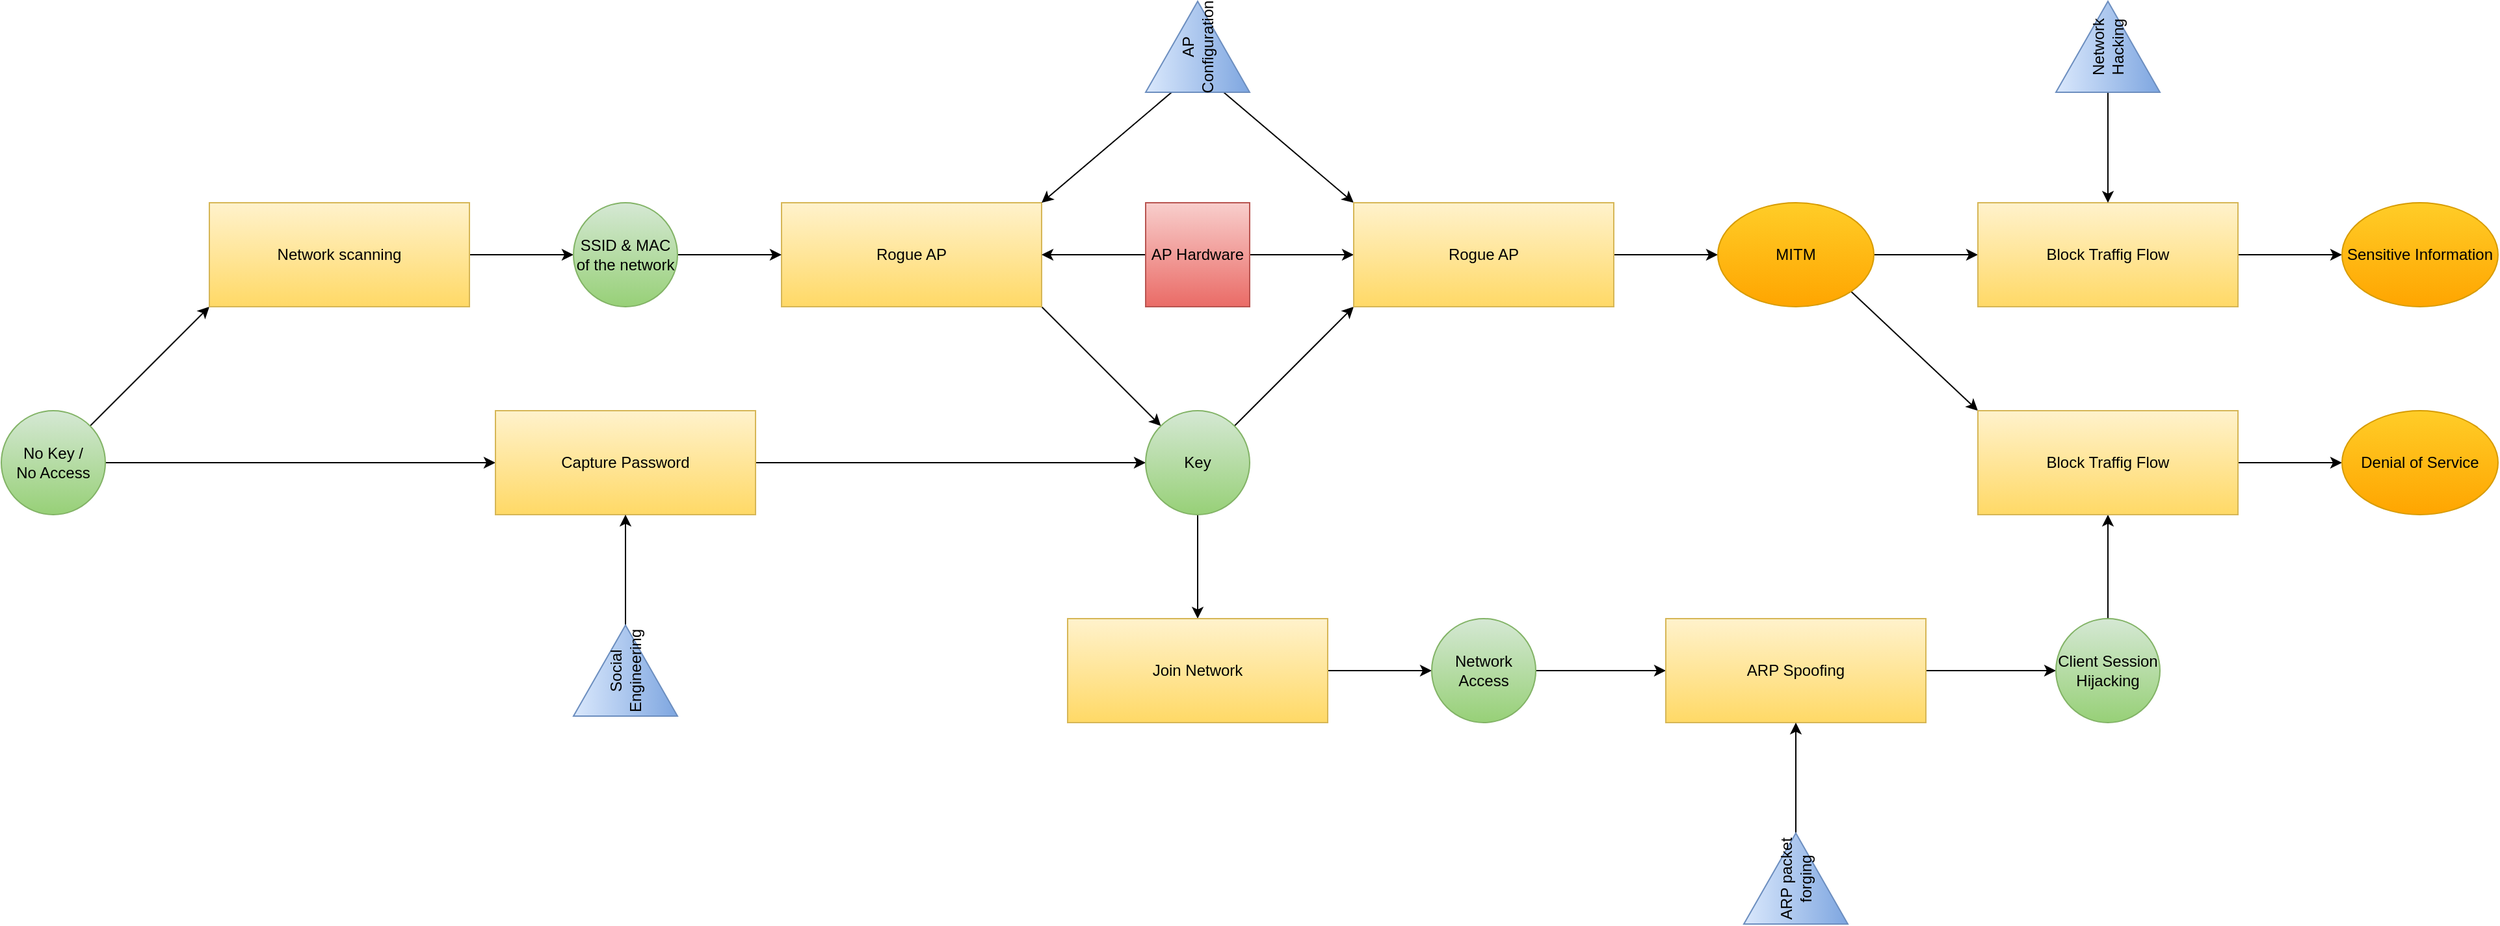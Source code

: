 <mxfile version="21.2.9" type="github">
  <diagram id="C5RBs43oDa-KdzZeNtuy" name="Page-1">
    <mxGraphModel dx="2206" dy="1148" grid="1" gridSize="10" guides="1" tooltips="1" connect="1" arrows="1" fold="1" page="1" pageScale="1" pageWidth="827" pageHeight="1169" math="0" shadow="0">
      <root>
        <mxCell id="WIyWlLk6GJQsqaUBKTNV-0" />
        <mxCell id="WIyWlLk6GJQsqaUBKTNV-1" parent="WIyWlLk6GJQsqaUBKTNV-0" />
        <mxCell id="KUDEbW20RewFM2p-X1EY-7" style="edgeStyle=orthogonalEdgeStyle;rounded=0;orthogonalLoop=1;jettySize=auto;html=1;" edge="1" parent="WIyWlLk6GJQsqaUBKTNV-1" source="KUDEbW20RewFM2p-X1EY-0" target="KUDEbW20RewFM2p-X1EY-2">
          <mxGeometry relative="1" as="geometry" />
        </mxCell>
        <mxCell id="KUDEbW20RewFM2p-X1EY-10" style="rounded=0;orthogonalLoop=1;jettySize=auto;html=1;exitX=1;exitY=0;exitDx=0;exitDy=0;entryX=0;entryY=1;entryDx=0;entryDy=0;" edge="1" parent="WIyWlLk6GJQsqaUBKTNV-1" source="KUDEbW20RewFM2p-X1EY-0" target="KUDEbW20RewFM2p-X1EY-1">
          <mxGeometry relative="1" as="geometry" />
        </mxCell>
        <mxCell id="KUDEbW20RewFM2p-X1EY-0" value="&lt;div&gt;No Key /&lt;br&gt;&lt;/div&gt;&lt;div&gt;No Access&lt;/div&gt;" style="ellipse;whiteSpace=wrap;html=1;aspect=fixed;fillColor=#d5e8d4;strokeColor=#82b366;gradientColor=#97d077;" vertex="1" parent="WIyWlLk6GJQsqaUBKTNV-1">
          <mxGeometry x="40" y="320" width="80" height="80" as="geometry" />
        </mxCell>
        <mxCell id="KUDEbW20RewFM2p-X1EY-11" style="edgeStyle=orthogonalEdgeStyle;rounded=0;orthogonalLoop=1;jettySize=auto;html=1;exitX=1;exitY=0.5;exitDx=0;exitDy=0;" edge="1" parent="WIyWlLk6GJQsqaUBKTNV-1" source="KUDEbW20RewFM2p-X1EY-1" target="KUDEbW20RewFM2p-X1EY-4">
          <mxGeometry relative="1" as="geometry" />
        </mxCell>
        <mxCell id="KUDEbW20RewFM2p-X1EY-1" value="Network scanning" style="rounded=0;whiteSpace=wrap;html=1;fillColor=#fff2cc;strokeColor=#d6b656;gradientColor=#ffd966;" vertex="1" parent="WIyWlLk6GJQsqaUBKTNV-1">
          <mxGeometry x="200" y="160" width="200" height="80" as="geometry" />
        </mxCell>
        <mxCell id="KUDEbW20RewFM2p-X1EY-13" style="edgeStyle=orthogonalEdgeStyle;rounded=0;orthogonalLoop=1;jettySize=auto;html=1;exitX=1;exitY=0.5;exitDx=0;exitDy=0;entryX=0;entryY=0.5;entryDx=0;entryDy=0;" edge="1" parent="WIyWlLk6GJQsqaUBKTNV-1" source="KUDEbW20RewFM2p-X1EY-2" target="KUDEbW20RewFM2p-X1EY-5">
          <mxGeometry relative="1" as="geometry" />
        </mxCell>
        <mxCell id="KUDEbW20RewFM2p-X1EY-2" value="Capture Password" style="rounded=0;whiteSpace=wrap;html=1;fillColor=#fff2cc;strokeColor=#d6b656;gradientColor=#ffd966;" vertex="1" parent="WIyWlLk6GJQsqaUBKTNV-1">
          <mxGeometry x="420" y="320" width="200" height="80" as="geometry" />
        </mxCell>
        <mxCell id="KUDEbW20RewFM2p-X1EY-14" style="rounded=0;orthogonalLoop=1;jettySize=auto;html=1;exitX=1;exitY=1;exitDx=0;exitDy=0;entryX=0;entryY=0;entryDx=0;entryDy=0;" edge="1" parent="WIyWlLk6GJQsqaUBKTNV-1" source="KUDEbW20RewFM2p-X1EY-3" target="KUDEbW20RewFM2p-X1EY-5">
          <mxGeometry relative="1" as="geometry" />
        </mxCell>
        <mxCell id="KUDEbW20RewFM2p-X1EY-3" value="Rogue AP" style="rounded=0;whiteSpace=wrap;html=1;fillColor=#fff2cc;strokeColor=#d6b656;gradientColor=#ffd966;" vertex="1" parent="WIyWlLk6GJQsqaUBKTNV-1">
          <mxGeometry x="640" y="160" width="200" height="80" as="geometry" />
        </mxCell>
        <mxCell id="KUDEbW20RewFM2p-X1EY-12" style="edgeStyle=orthogonalEdgeStyle;rounded=0;orthogonalLoop=1;jettySize=auto;html=1;exitX=1;exitY=0.5;exitDx=0;exitDy=0;entryX=0;entryY=0.5;entryDx=0;entryDy=0;" edge="1" parent="WIyWlLk6GJQsqaUBKTNV-1" source="KUDEbW20RewFM2p-X1EY-4" target="KUDEbW20RewFM2p-X1EY-3">
          <mxGeometry relative="1" as="geometry" />
        </mxCell>
        <mxCell id="KUDEbW20RewFM2p-X1EY-4" value="SSID &amp;amp; MAC of the network" style="ellipse;whiteSpace=wrap;html=1;aspect=fixed;fillColor=#d5e8d4;strokeColor=#82b366;gradientColor=#97d077;" vertex="1" parent="WIyWlLk6GJQsqaUBKTNV-1">
          <mxGeometry x="480" y="160" width="80" height="80" as="geometry" />
        </mxCell>
        <mxCell id="KUDEbW20RewFM2p-X1EY-27" style="rounded=0;orthogonalLoop=1;jettySize=auto;html=1;exitX=1;exitY=0;exitDx=0;exitDy=0;entryX=0;entryY=1;entryDx=0;entryDy=0;" edge="1" parent="WIyWlLk6GJQsqaUBKTNV-1" source="KUDEbW20RewFM2p-X1EY-5" target="KUDEbW20RewFM2p-X1EY-22">
          <mxGeometry relative="1" as="geometry" />
        </mxCell>
        <mxCell id="KUDEbW20RewFM2p-X1EY-29" value="" style="edgeStyle=orthogonalEdgeStyle;rounded=0;orthogonalLoop=1;jettySize=auto;html=1;" edge="1" parent="WIyWlLk6GJQsqaUBKTNV-1" source="KUDEbW20RewFM2p-X1EY-5" target="KUDEbW20RewFM2p-X1EY-28">
          <mxGeometry relative="1" as="geometry" />
        </mxCell>
        <mxCell id="KUDEbW20RewFM2p-X1EY-5" value="Key" style="ellipse;whiteSpace=wrap;html=1;aspect=fixed;fillColor=#d5e8d4;strokeColor=#82b366;gradientColor=#97d077;" vertex="1" parent="WIyWlLk6GJQsqaUBKTNV-1">
          <mxGeometry x="920" y="320" width="80" height="80" as="geometry" />
        </mxCell>
        <mxCell id="KUDEbW20RewFM2p-X1EY-16" style="edgeStyle=orthogonalEdgeStyle;rounded=0;orthogonalLoop=1;jettySize=auto;html=1;entryX=0.5;entryY=1;entryDx=0;entryDy=0;" edge="1" parent="WIyWlLk6GJQsqaUBKTNV-1" source="KUDEbW20RewFM2p-X1EY-15" target="KUDEbW20RewFM2p-X1EY-2">
          <mxGeometry relative="1" as="geometry" />
        </mxCell>
        <mxCell id="KUDEbW20RewFM2p-X1EY-15" value="Social Engineering" style="triangle;whiteSpace=wrap;html=1;rotation=-90;fillColor=#dae8fc;strokeColor=#6c8ebf;gradientColor=#7ea6e0;" vertex="1" parent="WIyWlLk6GJQsqaUBKTNV-1">
          <mxGeometry x="485" y="480" width="70" height="80" as="geometry" />
        </mxCell>
        <mxCell id="KUDEbW20RewFM2p-X1EY-21" style="edgeStyle=orthogonalEdgeStyle;rounded=0;orthogonalLoop=1;jettySize=auto;html=1;exitX=0;exitY=0.5;exitDx=0;exitDy=0;entryX=1;entryY=0.5;entryDx=0;entryDy=0;" edge="1" parent="WIyWlLk6GJQsqaUBKTNV-1" source="KUDEbW20RewFM2p-X1EY-17" target="KUDEbW20RewFM2p-X1EY-3">
          <mxGeometry relative="1" as="geometry" />
        </mxCell>
        <mxCell id="KUDEbW20RewFM2p-X1EY-23" style="edgeStyle=orthogonalEdgeStyle;rounded=0;orthogonalLoop=1;jettySize=auto;html=1;exitX=1;exitY=0.5;exitDx=0;exitDy=0;entryX=0;entryY=0.5;entryDx=0;entryDy=0;" edge="1" parent="WIyWlLk6GJQsqaUBKTNV-1" source="KUDEbW20RewFM2p-X1EY-17" target="KUDEbW20RewFM2p-X1EY-22">
          <mxGeometry relative="1" as="geometry" />
        </mxCell>
        <mxCell id="KUDEbW20RewFM2p-X1EY-17" value="AP Hardware" style="whiteSpace=wrap;html=1;aspect=fixed;fillColor=#f8cecc;strokeColor=#b85450;gradientColor=#ea6b66;" vertex="1" parent="WIyWlLk6GJQsqaUBKTNV-1">
          <mxGeometry x="920" y="160" width="80" height="80" as="geometry" />
        </mxCell>
        <mxCell id="KUDEbW20RewFM2p-X1EY-20" style="rounded=0;orthogonalLoop=1;jettySize=auto;html=1;exitX=0;exitY=0.25;exitDx=0;exitDy=0;entryX=1;entryY=0;entryDx=0;entryDy=0;" edge="1" parent="WIyWlLk6GJQsqaUBKTNV-1" source="KUDEbW20RewFM2p-X1EY-18" target="KUDEbW20RewFM2p-X1EY-3">
          <mxGeometry relative="1" as="geometry" />
        </mxCell>
        <mxCell id="KUDEbW20RewFM2p-X1EY-24" style="rounded=0;orthogonalLoop=1;jettySize=auto;html=1;exitX=0;exitY=0.75;exitDx=0;exitDy=0;entryX=0;entryY=0;entryDx=0;entryDy=0;" edge="1" parent="WIyWlLk6GJQsqaUBKTNV-1" source="KUDEbW20RewFM2p-X1EY-18" target="KUDEbW20RewFM2p-X1EY-22">
          <mxGeometry relative="1" as="geometry" />
        </mxCell>
        <mxCell id="KUDEbW20RewFM2p-X1EY-18" value="AP Configuration" style="triangle;whiteSpace=wrap;html=1;rotation=-90;fillColor=#dae8fc;strokeColor=#6c8ebf;gradientColor=#7ea6e0;" vertex="1" parent="WIyWlLk6GJQsqaUBKTNV-1">
          <mxGeometry x="925" width="70" height="80" as="geometry" />
        </mxCell>
        <mxCell id="KUDEbW20RewFM2p-X1EY-26" style="edgeStyle=orthogonalEdgeStyle;rounded=0;orthogonalLoop=1;jettySize=auto;html=1;exitX=1;exitY=0.5;exitDx=0;exitDy=0;entryX=0;entryY=0.5;entryDx=0;entryDy=0;" edge="1" parent="WIyWlLk6GJQsqaUBKTNV-1" source="KUDEbW20RewFM2p-X1EY-22" target="KUDEbW20RewFM2p-X1EY-25">
          <mxGeometry relative="1" as="geometry" />
        </mxCell>
        <mxCell id="KUDEbW20RewFM2p-X1EY-22" value="Rogue AP" style="rounded=0;whiteSpace=wrap;html=1;fillColor=#fff2cc;strokeColor=#d6b656;gradientColor=#ffd966;" vertex="1" parent="WIyWlLk6GJQsqaUBKTNV-1">
          <mxGeometry x="1080" y="160" width="200" height="80" as="geometry" />
        </mxCell>
        <mxCell id="KUDEbW20RewFM2p-X1EY-40" style="rounded=0;orthogonalLoop=1;jettySize=auto;html=1;exitX=1;exitY=1;exitDx=0;exitDy=0;entryX=0;entryY=0;entryDx=0;entryDy=0;" edge="1" parent="WIyWlLk6GJQsqaUBKTNV-1" source="KUDEbW20RewFM2p-X1EY-25" target="KUDEbW20RewFM2p-X1EY-38">
          <mxGeometry relative="1" as="geometry" />
        </mxCell>
        <mxCell id="KUDEbW20RewFM2p-X1EY-42" value="" style="edgeStyle=orthogonalEdgeStyle;rounded=0;orthogonalLoop=1;jettySize=auto;html=1;" edge="1" parent="WIyWlLk6GJQsqaUBKTNV-1" source="KUDEbW20RewFM2p-X1EY-25" target="KUDEbW20RewFM2p-X1EY-41">
          <mxGeometry relative="1" as="geometry" />
        </mxCell>
        <mxCell id="KUDEbW20RewFM2p-X1EY-25" value="MITM" style="ellipse;whiteSpace=wrap;html=1;fillColor=#ffcd28;strokeColor=#d79b00;gradientColor=#ffa500;" vertex="1" parent="WIyWlLk6GJQsqaUBKTNV-1">
          <mxGeometry x="1360" y="160" width="120" height="80" as="geometry" />
        </mxCell>
        <mxCell id="KUDEbW20RewFM2p-X1EY-31" value="" style="edgeStyle=orthogonalEdgeStyle;rounded=0;orthogonalLoop=1;jettySize=auto;html=1;" edge="1" parent="WIyWlLk6GJQsqaUBKTNV-1" source="KUDEbW20RewFM2p-X1EY-28" target="KUDEbW20RewFM2p-X1EY-30">
          <mxGeometry relative="1" as="geometry" />
        </mxCell>
        <mxCell id="KUDEbW20RewFM2p-X1EY-28" value="&lt;div&gt;Join Network&lt;/div&gt;" style="rounded=0;whiteSpace=wrap;html=1;fillColor=#fff2cc;strokeColor=#d6b656;gradientColor=#ffd966;" vertex="1" parent="WIyWlLk6GJQsqaUBKTNV-1">
          <mxGeometry x="860" y="480" width="200" height="80" as="geometry" />
        </mxCell>
        <mxCell id="KUDEbW20RewFM2p-X1EY-33" value="" style="edgeStyle=orthogonalEdgeStyle;rounded=0;orthogonalLoop=1;jettySize=auto;html=1;" edge="1" parent="WIyWlLk6GJQsqaUBKTNV-1" source="KUDEbW20RewFM2p-X1EY-30" target="KUDEbW20RewFM2p-X1EY-32">
          <mxGeometry relative="1" as="geometry" />
        </mxCell>
        <mxCell id="KUDEbW20RewFM2p-X1EY-30" value="Network Access" style="ellipse;whiteSpace=wrap;html=1;aspect=fixed;fillColor=#d5e8d4;strokeColor=#82b366;gradientColor=#97d077;" vertex="1" parent="WIyWlLk6GJQsqaUBKTNV-1">
          <mxGeometry x="1140" y="480" width="80" height="80" as="geometry" />
        </mxCell>
        <mxCell id="KUDEbW20RewFM2p-X1EY-37" value="" style="edgeStyle=orthogonalEdgeStyle;rounded=0;orthogonalLoop=1;jettySize=auto;html=1;" edge="1" parent="WIyWlLk6GJQsqaUBKTNV-1" source="KUDEbW20RewFM2p-X1EY-32" target="KUDEbW20RewFM2p-X1EY-36">
          <mxGeometry relative="1" as="geometry" />
        </mxCell>
        <mxCell id="KUDEbW20RewFM2p-X1EY-32" value="ARP Spoofing" style="rounded=0;whiteSpace=wrap;html=1;fillColor=#fff2cc;strokeColor=#d6b656;gradientColor=#ffd966;" vertex="1" parent="WIyWlLk6GJQsqaUBKTNV-1">
          <mxGeometry x="1320" y="480" width="200" height="80" as="geometry" />
        </mxCell>
        <mxCell id="KUDEbW20RewFM2p-X1EY-35" value="" style="edgeStyle=orthogonalEdgeStyle;rounded=0;orthogonalLoop=1;jettySize=auto;html=1;" edge="1" parent="WIyWlLk6GJQsqaUBKTNV-1" source="KUDEbW20RewFM2p-X1EY-34" target="KUDEbW20RewFM2p-X1EY-32">
          <mxGeometry relative="1" as="geometry" />
        </mxCell>
        <mxCell id="KUDEbW20RewFM2p-X1EY-34" value="ARP packet forging" style="triangle;whiteSpace=wrap;html=1;rotation=-90;fillColor=#dae8fc;strokeColor=#6c8ebf;gradientColor=#7ea6e0;" vertex="1" parent="WIyWlLk6GJQsqaUBKTNV-1">
          <mxGeometry x="1385" y="640" width="70" height="80" as="geometry" />
        </mxCell>
        <mxCell id="KUDEbW20RewFM2p-X1EY-39" value="" style="edgeStyle=orthogonalEdgeStyle;rounded=0;orthogonalLoop=1;jettySize=auto;html=1;" edge="1" parent="WIyWlLk6GJQsqaUBKTNV-1" source="KUDEbW20RewFM2p-X1EY-36" target="KUDEbW20RewFM2p-X1EY-38">
          <mxGeometry relative="1" as="geometry" />
        </mxCell>
        <mxCell id="KUDEbW20RewFM2p-X1EY-36" value="Client Session Hijacking" style="ellipse;whiteSpace=wrap;html=1;aspect=fixed;fillColor=#d5e8d4;strokeColor=#82b366;gradientColor=#97d077;" vertex="1" parent="WIyWlLk6GJQsqaUBKTNV-1">
          <mxGeometry x="1620" y="480" width="80" height="80" as="geometry" />
        </mxCell>
        <mxCell id="KUDEbW20RewFM2p-X1EY-47" value="" style="edgeStyle=orthogonalEdgeStyle;rounded=0;orthogonalLoop=1;jettySize=auto;html=1;" edge="1" parent="WIyWlLk6GJQsqaUBKTNV-1" source="KUDEbW20RewFM2p-X1EY-38" target="KUDEbW20RewFM2p-X1EY-46">
          <mxGeometry relative="1" as="geometry" />
        </mxCell>
        <mxCell id="KUDEbW20RewFM2p-X1EY-38" value="Block Traffig Flow" style="rounded=0;whiteSpace=wrap;html=1;fillColor=#fff2cc;strokeColor=#d6b656;gradientColor=#ffd966;" vertex="1" parent="WIyWlLk6GJQsqaUBKTNV-1">
          <mxGeometry x="1560" y="320" width="200" height="80" as="geometry" />
        </mxCell>
        <mxCell id="KUDEbW20RewFM2p-X1EY-48" value="" style="edgeStyle=orthogonalEdgeStyle;rounded=0;orthogonalLoop=1;jettySize=auto;html=1;" edge="1" parent="WIyWlLk6GJQsqaUBKTNV-1" source="KUDEbW20RewFM2p-X1EY-41" target="KUDEbW20RewFM2p-X1EY-45">
          <mxGeometry relative="1" as="geometry" />
        </mxCell>
        <mxCell id="KUDEbW20RewFM2p-X1EY-41" value="Block Traffig Flow" style="rounded=0;whiteSpace=wrap;html=1;fillColor=#fff2cc;strokeColor=#d6b656;gradientColor=#ffd966;" vertex="1" parent="WIyWlLk6GJQsqaUBKTNV-1">
          <mxGeometry x="1560" y="160" width="200" height="80" as="geometry" />
        </mxCell>
        <mxCell id="KUDEbW20RewFM2p-X1EY-44" value="" style="edgeStyle=orthogonalEdgeStyle;rounded=0;orthogonalLoop=1;jettySize=auto;html=1;" edge="1" parent="WIyWlLk6GJQsqaUBKTNV-1" source="KUDEbW20RewFM2p-X1EY-43" target="KUDEbW20RewFM2p-X1EY-41">
          <mxGeometry relative="1" as="geometry" />
        </mxCell>
        <mxCell id="KUDEbW20RewFM2p-X1EY-43" value="Network Hacking" style="triangle;whiteSpace=wrap;html=1;rotation=-90;fillColor=#dae8fc;strokeColor=#6c8ebf;gradientColor=#7ea6e0;" vertex="1" parent="WIyWlLk6GJQsqaUBKTNV-1">
          <mxGeometry x="1625" width="70" height="80" as="geometry" />
        </mxCell>
        <mxCell id="KUDEbW20RewFM2p-X1EY-45" value="Sensitive Information " style="ellipse;whiteSpace=wrap;html=1;fillColor=#ffcd28;strokeColor=#d79b00;gradientColor=#ffa500;" vertex="1" parent="WIyWlLk6GJQsqaUBKTNV-1">
          <mxGeometry x="1840" y="160" width="120" height="80" as="geometry" />
        </mxCell>
        <mxCell id="KUDEbW20RewFM2p-X1EY-46" value="Denial of Service" style="ellipse;whiteSpace=wrap;html=1;fillColor=#ffcd28;strokeColor=#d79b00;gradientColor=#ffa500;" vertex="1" parent="WIyWlLk6GJQsqaUBKTNV-1">
          <mxGeometry x="1840" y="320" width="120" height="80" as="geometry" />
        </mxCell>
      </root>
    </mxGraphModel>
  </diagram>
</mxfile>
